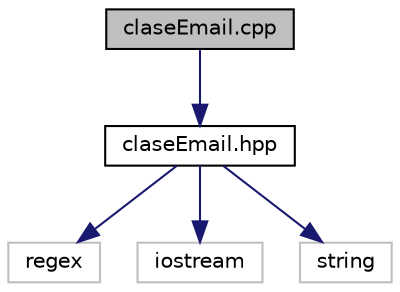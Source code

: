 digraph "claseEmail.cpp"
{
 // LATEX_PDF_SIZE
  edge [fontname="Helvetica",fontsize="10",labelfontname="Helvetica",labelfontsize="10"];
  node [fontname="Helvetica",fontsize="10",shape=record];
  Node1 [label="claseEmail.cpp",height=0.2,width=0.4,color="black", fillcolor="grey75", style="filled", fontcolor="black",tooltip="En este archivo se define la clase ValidadorEmail junto con sus métodos tanto públicos como privados."];
  Node1 -> Node2 [color="midnightblue",fontsize="10",style="solid",fontname="Helvetica"];
  Node2 [label="claseEmail.hpp",height=0.2,width=0.4,color="black", fillcolor="white", style="filled",URL="$claseEmail_8hpp.html",tooltip="En este archivo se declara la clase ValidadorEmail junto con sus métodos tanto públicos como privados..."];
  Node2 -> Node3 [color="midnightblue",fontsize="10",style="solid",fontname="Helvetica"];
  Node3 [label="regex",height=0.2,width=0.4,color="grey75", fillcolor="white", style="filled",tooltip=" "];
  Node2 -> Node4 [color="midnightblue",fontsize="10",style="solid",fontname="Helvetica"];
  Node4 [label="iostream",height=0.2,width=0.4,color="grey75", fillcolor="white", style="filled",tooltip=" "];
  Node2 -> Node5 [color="midnightblue",fontsize="10",style="solid",fontname="Helvetica"];
  Node5 [label="string",height=0.2,width=0.4,color="grey75", fillcolor="white", style="filled",tooltip=" "];
}
